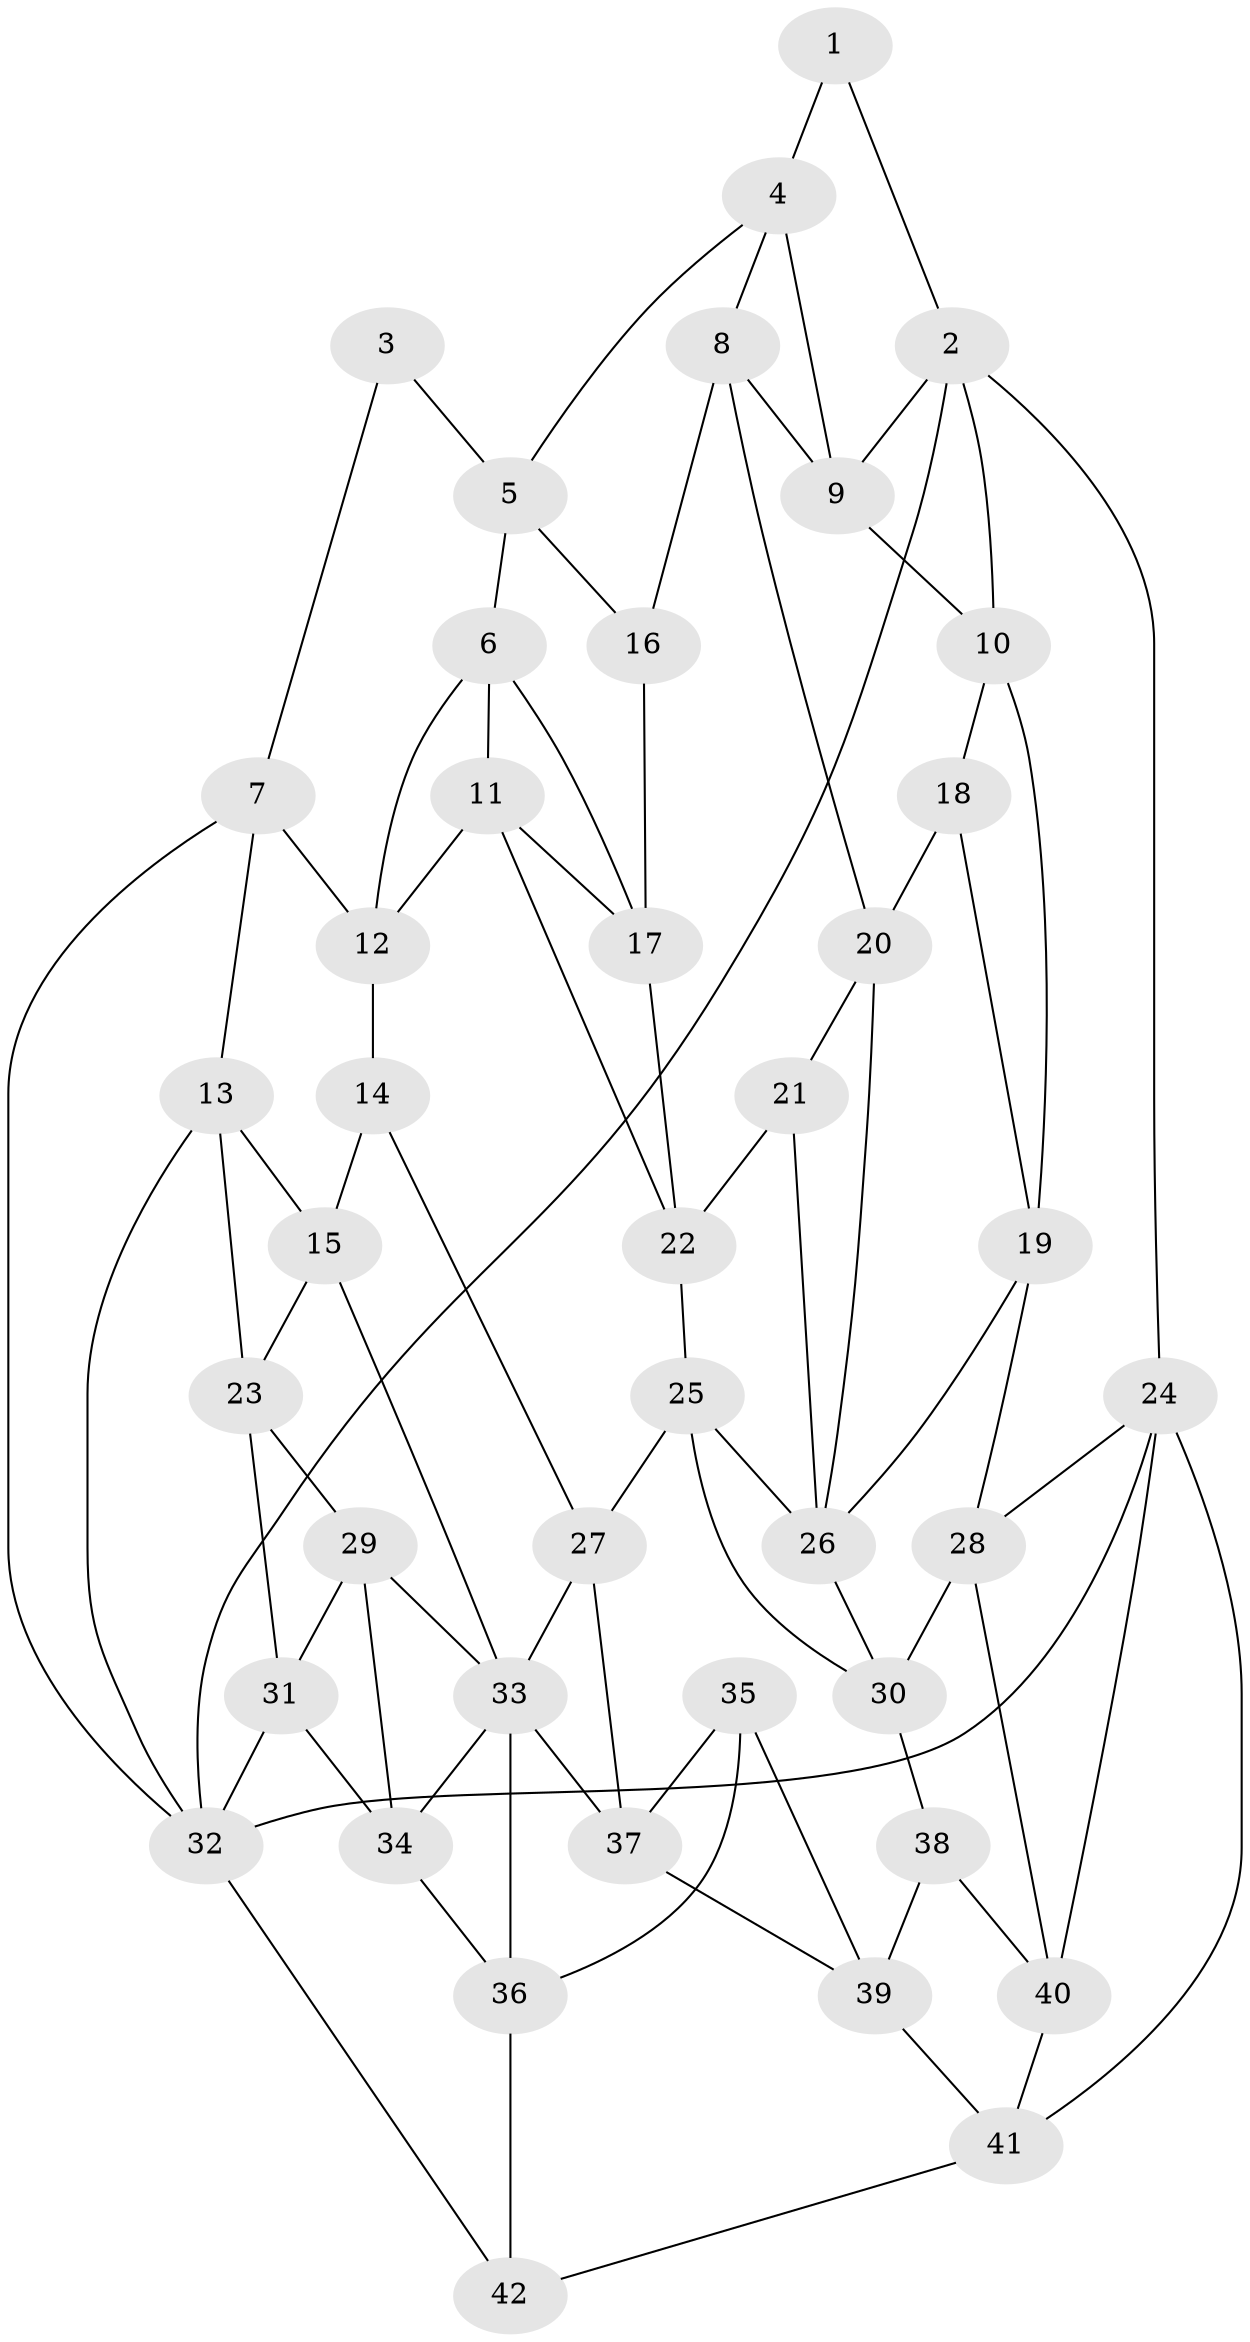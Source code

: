 // original degree distribution, {3: 0.023809523809523808, 5: 0.47619047619047616, 6: 0.23809523809523808, 4: 0.2619047619047619}
// Generated by graph-tools (version 1.1) at 2025/51/03/09/25 03:51:04]
// undirected, 42 vertices, 82 edges
graph export_dot {
graph [start="1"]
  node [color=gray90,style=filled];
  1;
  2;
  3;
  4;
  5;
  6;
  7;
  8;
  9;
  10;
  11;
  12;
  13;
  14;
  15;
  16;
  17;
  18;
  19;
  20;
  21;
  22;
  23;
  24;
  25;
  26;
  27;
  28;
  29;
  30;
  31;
  32;
  33;
  34;
  35;
  36;
  37;
  38;
  39;
  40;
  41;
  42;
  1 -- 2 [weight=1.0];
  1 -- 4 [weight=1.0];
  2 -- 9 [weight=1.0];
  2 -- 10 [weight=1.0];
  2 -- 24 [weight=1.0];
  2 -- 32 [weight=1.0];
  3 -- 5 [weight=1.0];
  3 -- 7 [weight=1.0];
  4 -- 5 [weight=1.0];
  4 -- 8 [weight=1.0];
  4 -- 9 [weight=1.0];
  5 -- 6 [weight=1.0];
  5 -- 16 [weight=1.0];
  6 -- 11 [weight=1.0];
  6 -- 12 [weight=1.0];
  6 -- 17 [weight=1.0];
  7 -- 12 [weight=1.0];
  7 -- 13 [weight=1.0];
  7 -- 32 [weight=1.0];
  8 -- 9 [weight=1.0];
  8 -- 16 [weight=1.0];
  8 -- 20 [weight=1.0];
  9 -- 10 [weight=1.0];
  10 -- 18 [weight=1.0];
  10 -- 19 [weight=1.0];
  11 -- 12 [weight=1.0];
  11 -- 17 [weight=1.0];
  11 -- 22 [weight=1.0];
  12 -- 14 [weight=1.0];
  13 -- 15 [weight=1.0];
  13 -- 23 [weight=1.0];
  13 -- 32 [weight=1.0];
  14 -- 15 [weight=1.0];
  14 -- 27 [weight=1.0];
  15 -- 23 [weight=1.0];
  15 -- 33 [weight=1.0];
  16 -- 17 [weight=1.0];
  17 -- 22 [weight=1.0];
  18 -- 19 [weight=1.0];
  18 -- 20 [weight=1.0];
  19 -- 26 [weight=1.0];
  19 -- 28 [weight=1.0];
  20 -- 21 [weight=1.0];
  20 -- 26 [weight=1.0];
  21 -- 22 [weight=1.0];
  21 -- 26 [weight=2.0];
  22 -- 25 [weight=1.0];
  23 -- 29 [weight=1.0];
  23 -- 31 [weight=1.0];
  24 -- 28 [weight=1.0];
  24 -- 32 [weight=1.0];
  24 -- 40 [weight=1.0];
  24 -- 41 [weight=1.0];
  25 -- 26 [weight=1.0];
  25 -- 27 [weight=1.0];
  25 -- 30 [weight=1.0];
  26 -- 30 [weight=1.0];
  27 -- 33 [weight=1.0];
  27 -- 37 [weight=1.0];
  28 -- 30 [weight=1.0];
  28 -- 40 [weight=1.0];
  29 -- 31 [weight=1.0];
  29 -- 33 [weight=1.0];
  29 -- 34 [weight=1.0];
  30 -- 38 [weight=1.0];
  31 -- 32 [weight=1.0];
  31 -- 34 [weight=1.0];
  32 -- 42 [weight=1.0];
  33 -- 34 [weight=1.0];
  33 -- 36 [weight=1.0];
  33 -- 37 [weight=1.0];
  34 -- 36 [weight=1.0];
  35 -- 36 [weight=1.0];
  35 -- 37 [weight=1.0];
  35 -- 39 [weight=1.0];
  36 -- 42 [weight=1.0];
  37 -- 39 [weight=1.0];
  38 -- 39 [weight=1.0];
  38 -- 40 [weight=1.0];
  39 -- 41 [weight=1.0];
  40 -- 41 [weight=1.0];
  41 -- 42 [weight=1.0];
}

